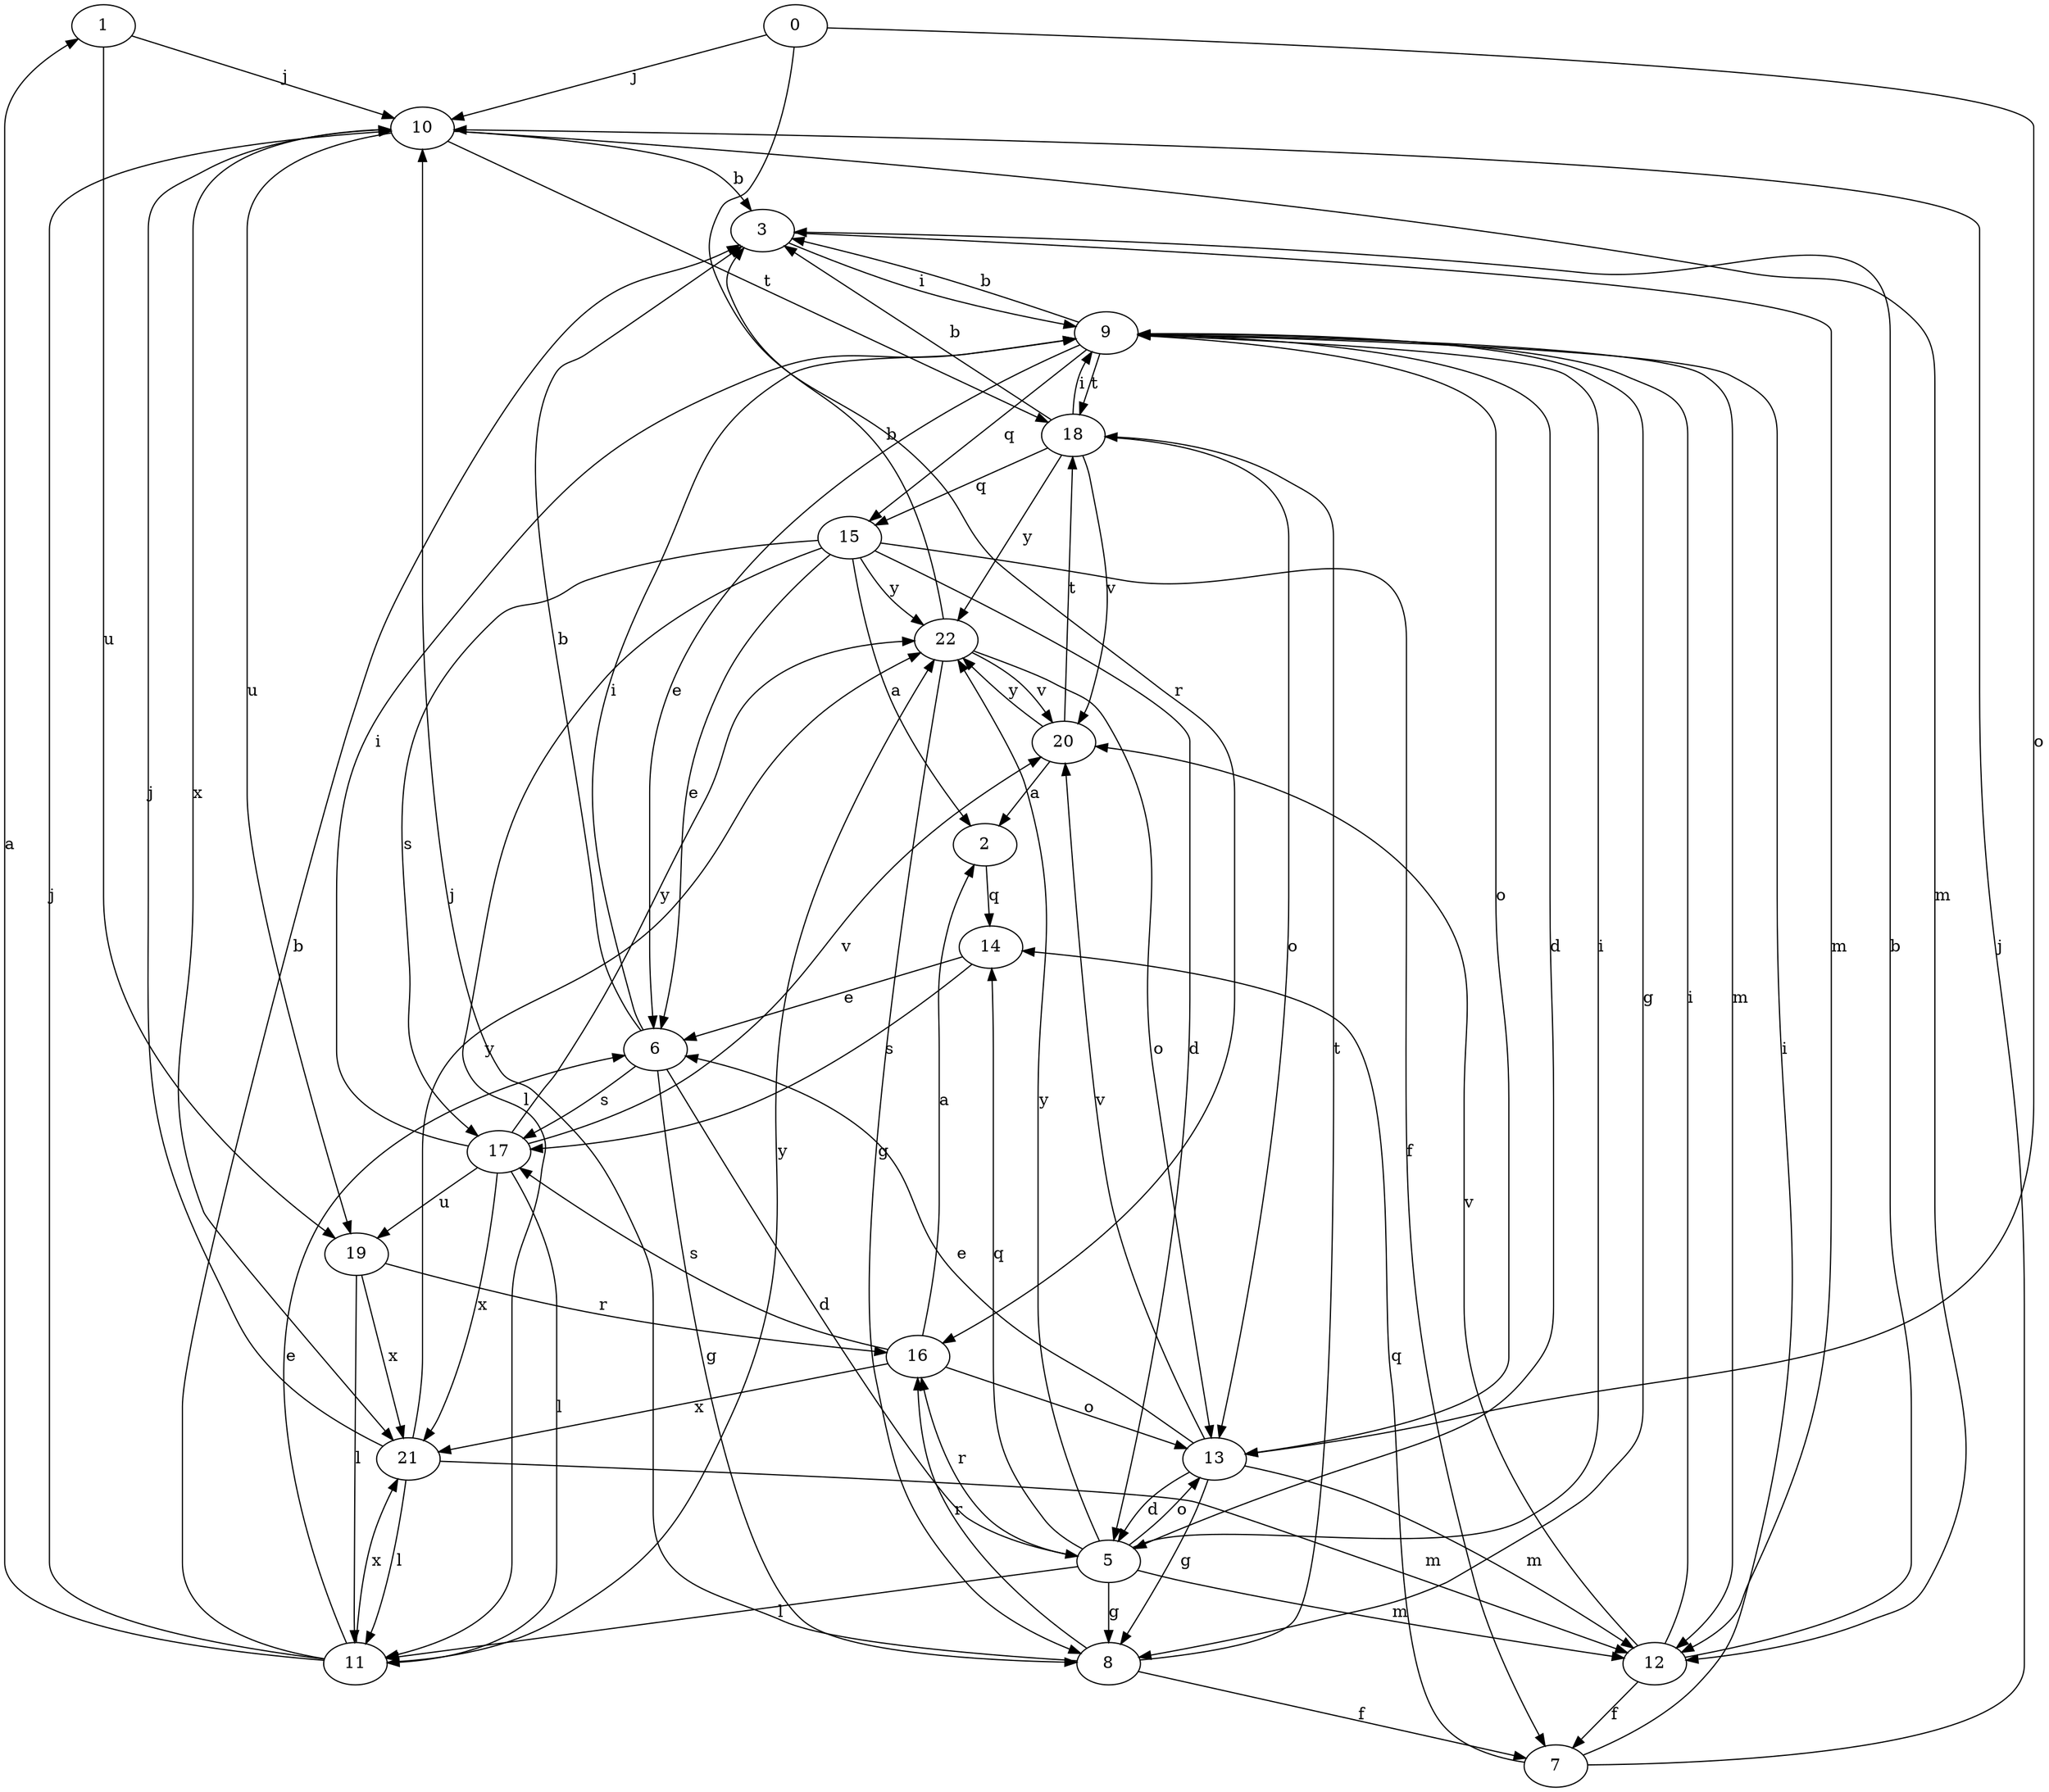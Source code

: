 strict digraph  {
1;
2;
0;
3;
5;
6;
7;
8;
9;
10;
11;
12;
13;
14;
15;
16;
17;
18;
19;
20;
21;
22;
1 -> 10  [label=j];
1 -> 19  [label=u];
2 -> 14  [label=q];
0 -> 10  [label=j];
0 -> 13  [label=o];
0 -> 16  [label=r];
3 -> 9  [label=i];
3 -> 12  [label=m];
5 -> 8  [label=g];
5 -> 9  [label=i];
5 -> 11  [label=l];
5 -> 12  [label=m];
5 -> 13  [label=o];
5 -> 14  [label=q];
5 -> 16  [label=r];
5 -> 22  [label=y];
6 -> 3  [label=b];
6 -> 5  [label=d];
6 -> 8  [label=g];
6 -> 9  [label=i];
6 -> 17  [label=s];
7 -> 9  [label=i];
7 -> 10  [label=j];
7 -> 14  [label=q];
8 -> 7  [label=f];
8 -> 10  [label=j];
8 -> 16  [label=r];
8 -> 18  [label=t];
9 -> 3  [label=b];
9 -> 5  [label=d];
9 -> 6  [label=e];
9 -> 8  [label=g];
9 -> 12  [label=m];
9 -> 13  [label=o];
9 -> 15  [label=q];
9 -> 18  [label=t];
10 -> 3  [label=b];
10 -> 12  [label=m];
10 -> 18  [label=t];
10 -> 19  [label=u];
10 -> 21  [label=x];
11 -> 1  [label=a];
11 -> 3  [label=b];
11 -> 6  [label=e];
11 -> 10  [label=j];
11 -> 21  [label=x];
11 -> 22  [label=y];
12 -> 3  [label=b];
12 -> 7  [label=f];
12 -> 9  [label=i];
12 -> 20  [label=v];
13 -> 5  [label=d];
13 -> 6  [label=e];
13 -> 8  [label=g];
13 -> 12  [label=m];
13 -> 20  [label=v];
14 -> 6  [label=e];
14 -> 17  [label=s];
15 -> 2  [label=a];
15 -> 5  [label=d];
15 -> 6  [label=e];
15 -> 7  [label=f];
15 -> 11  [label=l];
15 -> 17  [label=s];
15 -> 22  [label=y];
16 -> 2  [label=a];
16 -> 13  [label=o];
16 -> 17  [label=s];
16 -> 21  [label=x];
17 -> 9  [label=i];
17 -> 11  [label=l];
17 -> 19  [label=u];
17 -> 20  [label=v];
17 -> 21  [label=x];
17 -> 22  [label=y];
18 -> 3  [label=b];
18 -> 9  [label=i];
18 -> 13  [label=o];
18 -> 15  [label=q];
18 -> 20  [label=v];
18 -> 22  [label=y];
19 -> 11  [label=l];
19 -> 16  [label=r];
19 -> 21  [label=x];
20 -> 2  [label=a];
20 -> 18  [label=t];
20 -> 22  [label=y];
21 -> 10  [label=j];
21 -> 11  [label=l];
21 -> 12  [label=m];
21 -> 22  [label=y];
22 -> 3  [label=b];
22 -> 8  [label=g];
22 -> 13  [label=o];
22 -> 20  [label=v];
}
